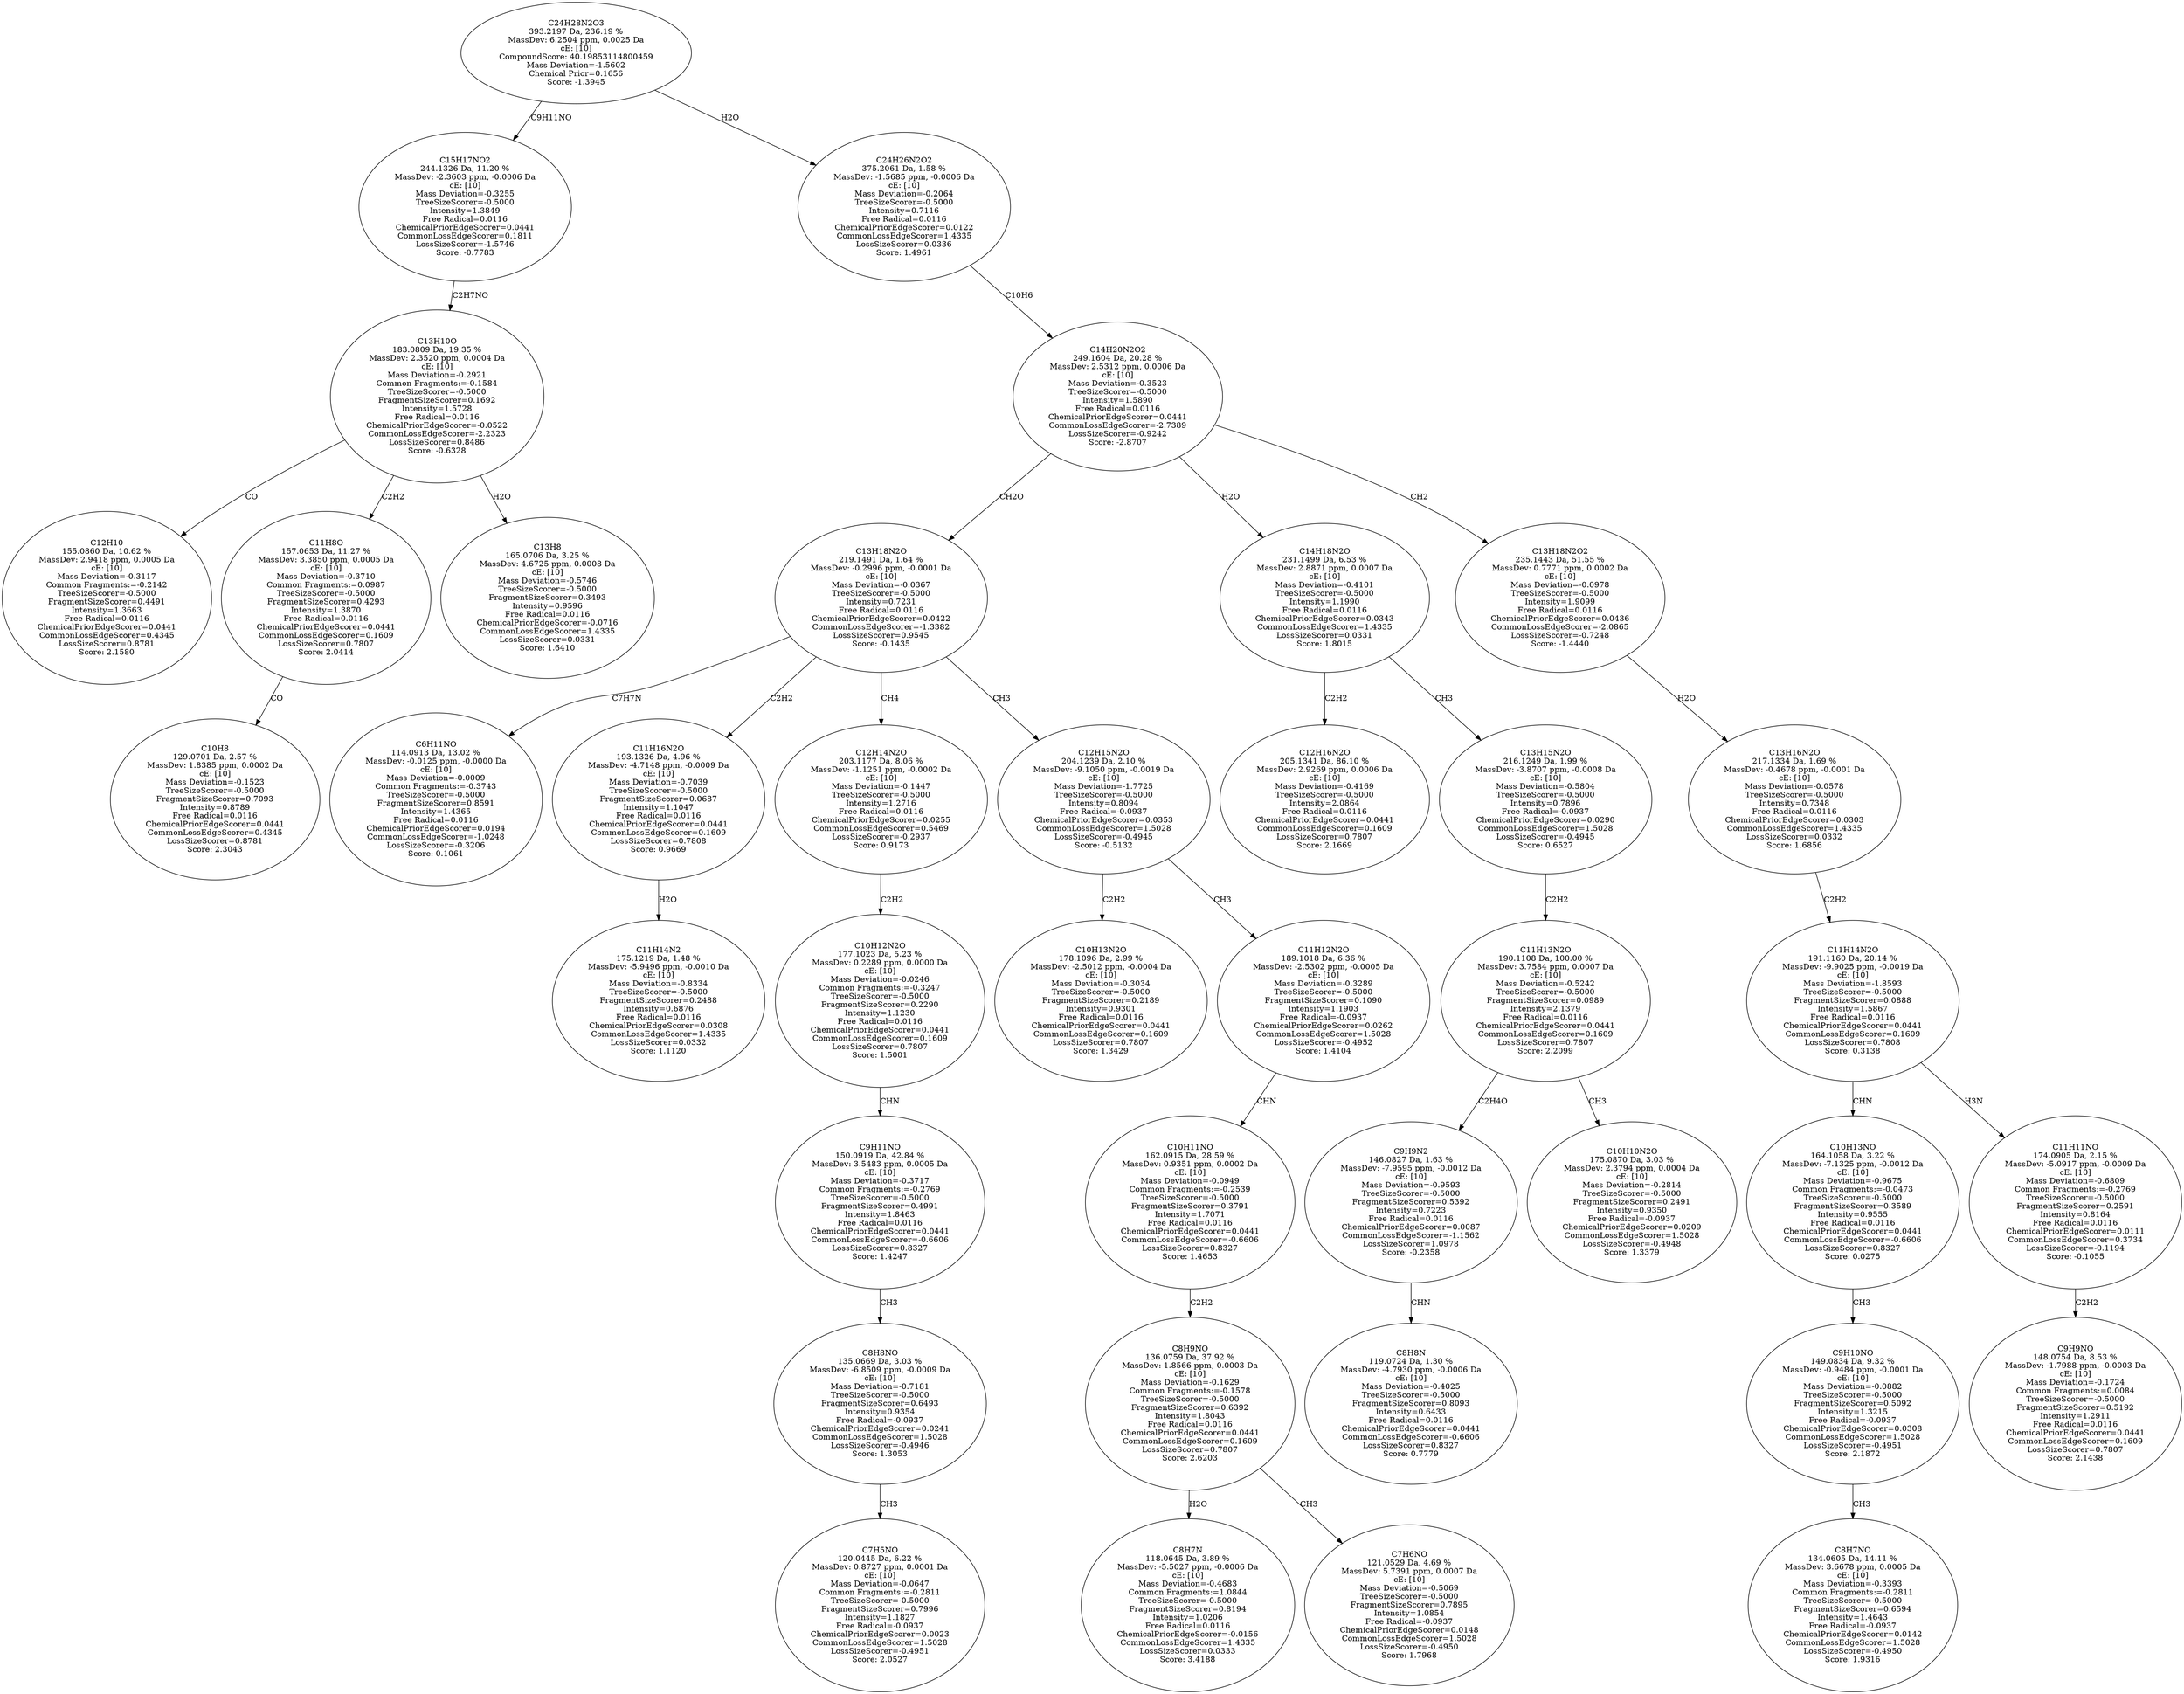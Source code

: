 strict digraph {
v1 [label="C12H10\n155.0860 Da, 10.62 %\nMassDev: 2.9418 ppm, 0.0005 Da\ncE: [10]\nMass Deviation=-0.3117\nCommon Fragments:=-0.2142\nTreeSizeScorer=-0.5000\nFragmentSizeScorer=0.4491\nIntensity=1.3663\nFree Radical=0.0116\nChemicalPriorEdgeScorer=0.0441\nCommonLossEdgeScorer=0.4345\nLossSizeScorer=0.8781\nScore: 2.1580"];
v2 [label="C10H8\n129.0701 Da, 2.57 %\nMassDev: 1.8385 ppm, 0.0002 Da\ncE: [10]\nMass Deviation=-0.1523\nTreeSizeScorer=-0.5000\nFragmentSizeScorer=0.7093\nIntensity=0.8789\nFree Radical=0.0116\nChemicalPriorEdgeScorer=0.0441\nCommonLossEdgeScorer=0.4345\nLossSizeScorer=0.8781\nScore: 2.3043"];
v3 [label="C11H8O\n157.0653 Da, 11.27 %\nMassDev: 3.3850 ppm, 0.0005 Da\ncE: [10]\nMass Deviation=-0.3710\nCommon Fragments:=0.0987\nTreeSizeScorer=-0.5000\nFragmentSizeScorer=0.4293\nIntensity=1.3870\nFree Radical=0.0116\nChemicalPriorEdgeScorer=0.0441\nCommonLossEdgeScorer=0.1609\nLossSizeScorer=0.7807\nScore: 2.0414"];
v4 [label="C13H8\n165.0706 Da, 3.25 %\nMassDev: 4.6725 ppm, 0.0008 Da\ncE: [10]\nMass Deviation=-0.5746\nTreeSizeScorer=-0.5000\nFragmentSizeScorer=0.3493\nIntensity=0.9596\nFree Radical=0.0116\nChemicalPriorEdgeScorer=-0.0716\nCommonLossEdgeScorer=1.4335\nLossSizeScorer=0.0331\nScore: 1.6410"];
v5 [label="C13H10O\n183.0809 Da, 19.35 %\nMassDev: 2.3520 ppm, 0.0004 Da\ncE: [10]\nMass Deviation=-0.2921\nCommon Fragments:=-0.1584\nTreeSizeScorer=-0.5000\nFragmentSizeScorer=0.1692\nIntensity=1.5728\nFree Radical=0.0116\nChemicalPriorEdgeScorer=-0.0522\nCommonLossEdgeScorer=-2.2323\nLossSizeScorer=0.8486\nScore: -0.6328"];
v6 [label="C15H17NO2\n244.1326 Da, 11.20 %\nMassDev: -2.3603 ppm, -0.0006 Da\ncE: [10]\nMass Deviation=-0.3255\nTreeSizeScorer=-0.5000\nIntensity=1.3849\nFree Radical=0.0116\nChemicalPriorEdgeScorer=0.0441\nCommonLossEdgeScorer=0.1811\nLossSizeScorer=-1.5746\nScore: -0.7783"];
v7 [label="C6H11NO\n114.0913 Da, 13.02 %\nMassDev: -0.0125 ppm, -0.0000 Da\ncE: [10]\nMass Deviation=-0.0009\nCommon Fragments:=-0.3743\nTreeSizeScorer=-0.5000\nFragmentSizeScorer=0.8591\nIntensity=1.4365\nFree Radical=0.0116\nChemicalPriorEdgeScorer=0.0194\nCommonLossEdgeScorer=-1.0248\nLossSizeScorer=-0.3206\nScore: 0.1061"];
v8 [label="C11H14N2\n175.1219 Da, 1.48 %\nMassDev: -5.9496 ppm, -0.0010 Da\ncE: [10]\nMass Deviation=-0.8334\nTreeSizeScorer=-0.5000\nFragmentSizeScorer=0.2488\nIntensity=0.6876\nFree Radical=0.0116\nChemicalPriorEdgeScorer=0.0308\nCommonLossEdgeScorer=1.4335\nLossSizeScorer=0.0332\nScore: 1.1120"];
v9 [label="C11H16N2O\n193.1326 Da, 4.96 %\nMassDev: -4.7148 ppm, -0.0009 Da\ncE: [10]\nMass Deviation=-0.7039\nTreeSizeScorer=-0.5000\nFragmentSizeScorer=0.0687\nIntensity=1.1047\nFree Radical=0.0116\nChemicalPriorEdgeScorer=0.0441\nCommonLossEdgeScorer=0.1609\nLossSizeScorer=0.7808\nScore: 0.9669"];
v10 [label="C7H5NO\n120.0445 Da, 6.22 %\nMassDev: 0.8727 ppm, 0.0001 Da\ncE: [10]\nMass Deviation=-0.0647\nCommon Fragments:=-0.2811\nTreeSizeScorer=-0.5000\nFragmentSizeScorer=0.7996\nIntensity=1.1827\nFree Radical=-0.0937\nChemicalPriorEdgeScorer=0.0023\nCommonLossEdgeScorer=1.5028\nLossSizeScorer=-0.4951\nScore: 2.0527"];
v11 [label="C8H8NO\n135.0669 Da, 3.03 %\nMassDev: -6.8509 ppm, -0.0009 Da\ncE: [10]\nMass Deviation=-0.7181\nTreeSizeScorer=-0.5000\nFragmentSizeScorer=0.6493\nIntensity=0.9354\nFree Radical=-0.0937\nChemicalPriorEdgeScorer=0.0241\nCommonLossEdgeScorer=1.5028\nLossSizeScorer=-0.4946\nScore: 1.3053"];
v12 [label="C9H11NO\n150.0919 Da, 42.84 %\nMassDev: 3.5483 ppm, 0.0005 Da\ncE: [10]\nMass Deviation=-0.3717\nCommon Fragments:=-0.2769\nTreeSizeScorer=-0.5000\nFragmentSizeScorer=0.4991\nIntensity=1.8463\nFree Radical=0.0116\nChemicalPriorEdgeScorer=0.0441\nCommonLossEdgeScorer=-0.6606\nLossSizeScorer=0.8327\nScore: 1.4247"];
v13 [label="C10H12N2O\n177.1023 Da, 5.23 %\nMassDev: 0.2289 ppm, 0.0000 Da\ncE: [10]\nMass Deviation=-0.0246\nCommon Fragments:=-0.3247\nTreeSizeScorer=-0.5000\nFragmentSizeScorer=0.2290\nIntensity=1.1230\nFree Radical=0.0116\nChemicalPriorEdgeScorer=0.0441\nCommonLossEdgeScorer=0.1609\nLossSizeScorer=0.7807\nScore: 1.5001"];
v14 [label="C12H14N2O\n203.1177 Da, 8.06 %\nMassDev: -1.1251 ppm, -0.0002 Da\ncE: [10]\nMass Deviation=-0.1447\nTreeSizeScorer=-0.5000\nIntensity=1.2716\nFree Radical=0.0116\nChemicalPriorEdgeScorer=0.0255\nCommonLossEdgeScorer=0.5469\nLossSizeScorer=-0.2937\nScore: 0.9173"];
v15 [label="C10H13N2O\n178.1096 Da, 2.99 %\nMassDev: -2.5012 ppm, -0.0004 Da\ncE: [10]\nMass Deviation=-0.3034\nTreeSizeScorer=-0.5000\nFragmentSizeScorer=0.2189\nIntensity=0.9301\nFree Radical=0.0116\nChemicalPriorEdgeScorer=0.0441\nCommonLossEdgeScorer=0.1609\nLossSizeScorer=0.7807\nScore: 1.3429"];
v16 [label="C8H7N\n118.0645 Da, 3.89 %\nMassDev: -5.5027 ppm, -0.0006 Da\ncE: [10]\nMass Deviation=-0.4683\nCommon Fragments:=1.0844\nTreeSizeScorer=-0.5000\nFragmentSizeScorer=0.8194\nIntensity=1.0206\nFree Radical=0.0116\nChemicalPriorEdgeScorer=-0.0156\nCommonLossEdgeScorer=1.4335\nLossSizeScorer=0.0333\nScore: 3.4188"];
v17 [label="C7H6NO\n121.0529 Da, 4.69 %\nMassDev: 5.7391 ppm, 0.0007 Da\ncE: [10]\nMass Deviation=-0.5069\nTreeSizeScorer=-0.5000\nFragmentSizeScorer=0.7895\nIntensity=1.0854\nFree Radical=-0.0937\nChemicalPriorEdgeScorer=0.0148\nCommonLossEdgeScorer=1.5028\nLossSizeScorer=-0.4950\nScore: 1.7968"];
v18 [label="C8H9NO\n136.0759 Da, 37.92 %\nMassDev: 1.8566 ppm, 0.0003 Da\ncE: [10]\nMass Deviation=-0.1629\nCommon Fragments:=-0.1578\nTreeSizeScorer=-0.5000\nFragmentSizeScorer=0.6392\nIntensity=1.8043\nFree Radical=0.0116\nChemicalPriorEdgeScorer=0.0441\nCommonLossEdgeScorer=0.1609\nLossSizeScorer=0.7807\nScore: 2.6203"];
v19 [label="C10H11NO\n162.0915 Da, 28.59 %\nMassDev: 0.9351 ppm, 0.0002 Da\ncE: [10]\nMass Deviation=-0.0949\nCommon Fragments:=-0.2539\nTreeSizeScorer=-0.5000\nFragmentSizeScorer=0.3791\nIntensity=1.7071\nFree Radical=0.0116\nChemicalPriorEdgeScorer=0.0441\nCommonLossEdgeScorer=-0.6606\nLossSizeScorer=0.8327\nScore: 1.4653"];
v20 [label="C11H12N2O\n189.1018 Da, 6.36 %\nMassDev: -2.5302 ppm, -0.0005 Da\ncE: [10]\nMass Deviation=-0.3289\nTreeSizeScorer=-0.5000\nFragmentSizeScorer=0.1090\nIntensity=1.1903\nFree Radical=-0.0937\nChemicalPriorEdgeScorer=0.0262\nCommonLossEdgeScorer=1.5028\nLossSizeScorer=-0.4952\nScore: 1.4104"];
v21 [label="C12H15N2O\n204.1239 Da, 2.10 %\nMassDev: -9.1050 ppm, -0.0019 Da\ncE: [10]\nMass Deviation=-1.7725\nTreeSizeScorer=-0.5000\nIntensity=0.8094\nFree Radical=-0.0937\nChemicalPriorEdgeScorer=0.0353\nCommonLossEdgeScorer=1.5028\nLossSizeScorer=-0.4945\nScore: -0.5132"];
v22 [label="C13H18N2O\n219.1491 Da, 1.64 %\nMassDev: -0.2996 ppm, -0.0001 Da\ncE: [10]\nMass Deviation=-0.0367\nTreeSizeScorer=-0.5000\nIntensity=0.7231\nFree Radical=0.0116\nChemicalPriorEdgeScorer=0.0422\nCommonLossEdgeScorer=-1.3382\nLossSizeScorer=0.9545\nScore: -0.1435"];
v23 [label="C12H16N2O\n205.1341 Da, 86.10 %\nMassDev: 2.9269 ppm, 0.0006 Da\ncE: [10]\nMass Deviation=-0.4169\nTreeSizeScorer=-0.5000\nIntensity=2.0864\nFree Radical=0.0116\nChemicalPriorEdgeScorer=0.0441\nCommonLossEdgeScorer=0.1609\nLossSizeScorer=0.7807\nScore: 2.1669"];
v24 [label="C8H8N\n119.0724 Da, 1.30 %\nMassDev: -4.7930 ppm, -0.0006 Da\ncE: [10]\nMass Deviation=-0.4025\nTreeSizeScorer=-0.5000\nFragmentSizeScorer=0.8093\nIntensity=0.6433\nFree Radical=0.0116\nChemicalPriorEdgeScorer=0.0441\nCommonLossEdgeScorer=-0.6606\nLossSizeScorer=0.8327\nScore: 0.7779"];
v25 [label="C9H9N2\n146.0827 Da, 1.63 %\nMassDev: -7.9595 ppm, -0.0012 Da\ncE: [10]\nMass Deviation=-0.9593\nTreeSizeScorer=-0.5000\nFragmentSizeScorer=0.5392\nIntensity=0.7223\nFree Radical=0.0116\nChemicalPriorEdgeScorer=0.0087\nCommonLossEdgeScorer=-1.1562\nLossSizeScorer=1.0978\nScore: -0.2358"];
v26 [label="C10H10N2O\n175.0870 Da, 3.03 %\nMassDev: 2.3794 ppm, 0.0004 Da\ncE: [10]\nMass Deviation=-0.2814\nTreeSizeScorer=-0.5000\nFragmentSizeScorer=0.2491\nIntensity=0.9350\nFree Radical=-0.0937\nChemicalPriorEdgeScorer=0.0209\nCommonLossEdgeScorer=1.5028\nLossSizeScorer=-0.4948\nScore: 1.3379"];
v27 [label="C11H13N2O\n190.1108 Da, 100.00 %\nMassDev: 3.7584 ppm, 0.0007 Da\ncE: [10]\nMass Deviation=-0.5242\nTreeSizeScorer=-0.5000\nFragmentSizeScorer=0.0989\nIntensity=2.1379\nFree Radical=0.0116\nChemicalPriorEdgeScorer=0.0441\nCommonLossEdgeScorer=0.1609\nLossSizeScorer=0.7807\nScore: 2.2099"];
v28 [label="C13H15N2O\n216.1249 Da, 1.99 %\nMassDev: -3.8707 ppm, -0.0008 Da\ncE: [10]\nMass Deviation=-0.5804\nTreeSizeScorer=-0.5000\nIntensity=0.7896\nFree Radical=-0.0937\nChemicalPriorEdgeScorer=0.0290\nCommonLossEdgeScorer=1.5028\nLossSizeScorer=-0.4945\nScore: 0.6527"];
v29 [label="C14H18N2O\n231.1499 Da, 6.53 %\nMassDev: 2.8871 ppm, 0.0007 Da\ncE: [10]\nMass Deviation=-0.4101\nTreeSizeScorer=-0.5000\nIntensity=1.1990\nFree Radical=0.0116\nChemicalPriorEdgeScorer=0.0343\nCommonLossEdgeScorer=1.4335\nLossSizeScorer=0.0331\nScore: 1.8015"];
v30 [label="C8H7NO\n134.0605 Da, 14.11 %\nMassDev: 3.6678 ppm, 0.0005 Da\ncE: [10]\nMass Deviation=-0.3393\nCommon Fragments:=-0.2811\nTreeSizeScorer=-0.5000\nFragmentSizeScorer=0.6594\nIntensity=1.4643\nFree Radical=-0.0937\nChemicalPriorEdgeScorer=0.0142\nCommonLossEdgeScorer=1.5028\nLossSizeScorer=-0.4950\nScore: 1.9316"];
v31 [label="C9H10NO\n149.0834 Da, 9.32 %\nMassDev: -0.9484 ppm, -0.0001 Da\ncE: [10]\nMass Deviation=-0.0882\nTreeSizeScorer=-0.5000\nFragmentSizeScorer=0.5092\nIntensity=1.3215\nFree Radical=-0.0937\nChemicalPriorEdgeScorer=0.0308\nCommonLossEdgeScorer=1.5028\nLossSizeScorer=-0.4951\nScore: 2.1872"];
v32 [label="C10H13NO\n164.1058 Da, 3.22 %\nMassDev: -7.1325 ppm, -0.0012 Da\ncE: [10]\nMass Deviation=-0.9675\nCommon Fragments:=-0.0473\nTreeSizeScorer=-0.5000\nFragmentSizeScorer=0.3589\nIntensity=0.9555\nFree Radical=0.0116\nChemicalPriorEdgeScorer=0.0441\nCommonLossEdgeScorer=-0.6606\nLossSizeScorer=0.8327\nScore: 0.0275"];
v33 [label="C9H9NO\n148.0754 Da, 8.53 %\nMassDev: -1.7988 ppm, -0.0003 Da\ncE: [10]\nMass Deviation=-0.1724\nCommon Fragments:=0.0084\nTreeSizeScorer=-0.5000\nFragmentSizeScorer=0.5192\nIntensity=1.2911\nFree Radical=0.0116\nChemicalPriorEdgeScorer=0.0441\nCommonLossEdgeScorer=0.1609\nLossSizeScorer=0.7807\nScore: 2.1438"];
v34 [label="C11H11NO\n174.0905 Da, 2.15 %\nMassDev: -5.0917 ppm, -0.0009 Da\ncE: [10]\nMass Deviation=-0.6809\nCommon Fragments:=-0.2769\nTreeSizeScorer=-0.5000\nFragmentSizeScorer=0.2591\nIntensity=0.8164\nFree Radical=0.0116\nChemicalPriorEdgeScorer=0.0111\nCommonLossEdgeScorer=0.3734\nLossSizeScorer=-0.1194\nScore: -0.1055"];
v35 [label="C11H14N2O\n191.1160 Da, 20.14 %\nMassDev: -9.9025 ppm, -0.0019 Da\ncE: [10]\nMass Deviation=-1.8593\nTreeSizeScorer=-0.5000\nFragmentSizeScorer=0.0888\nIntensity=1.5867\nFree Radical=0.0116\nChemicalPriorEdgeScorer=0.0441\nCommonLossEdgeScorer=0.1609\nLossSizeScorer=0.7808\nScore: 0.3138"];
v36 [label="C13H16N2O\n217.1334 Da, 1.69 %\nMassDev: -0.4678 ppm, -0.0001 Da\ncE: [10]\nMass Deviation=-0.0578\nTreeSizeScorer=-0.5000\nIntensity=0.7348\nFree Radical=0.0116\nChemicalPriorEdgeScorer=0.0303\nCommonLossEdgeScorer=1.4335\nLossSizeScorer=0.0332\nScore: 1.6856"];
v37 [label="C13H18N2O2\n235.1443 Da, 51.55 %\nMassDev: 0.7771 ppm, 0.0002 Da\ncE: [10]\nMass Deviation=-0.0978\nTreeSizeScorer=-0.5000\nIntensity=1.9099\nFree Radical=0.0116\nChemicalPriorEdgeScorer=0.0436\nCommonLossEdgeScorer=-2.0865\nLossSizeScorer=-0.7248\nScore: -1.4440"];
v38 [label="C14H20N2O2\n249.1604 Da, 20.28 %\nMassDev: 2.5312 ppm, 0.0006 Da\ncE: [10]\nMass Deviation=-0.3523\nTreeSizeScorer=-0.5000\nIntensity=1.5890\nFree Radical=0.0116\nChemicalPriorEdgeScorer=0.0441\nCommonLossEdgeScorer=-2.7389\nLossSizeScorer=-0.9242\nScore: -2.8707"];
v39 [label="C24H26N2O2\n375.2061 Da, 1.58 %\nMassDev: -1.5685 ppm, -0.0006 Da\ncE: [10]\nMass Deviation=-0.2064\nTreeSizeScorer=-0.5000\nIntensity=0.7116\nFree Radical=0.0116\nChemicalPriorEdgeScorer=0.0122\nCommonLossEdgeScorer=1.4335\nLossSizeScorer=0.0336\nScore: 1.4961"];
v40 [label="C24H28N2O3\n393.2197 Da, 236.19 %\nMassDev: 6.2504 ppm, 0.0025 Da\ncE: [10]\nCompoundScore: 40.19853114800459\nMass Deviation=-1.5602\nChemical Prior=0.1656\nScore: -1.3945"];
v5 -> v1 [label="CO"];
v3 -> v2 [label="CO"];
v5 -> v3 [label="C2H2"];
v5 -> v4 [label="H2O"];
v6 -> v5 [label="C2H7NO"];
v40 -> v6 [label="C9H11NO"];
v22 -> v7 [label="C7H7N"];
v9 -> v8 [label="H2O"];
v22 -> v9 [label="C2H2"];
v11 -> v10 [label="CH3"];
v12 -> v11 [label="CH3"];
v13 -> v12 [label="CHN"];
v14 -> v13 [label="C2H2"];
v22 -> v14 [label="CH4"];
v21 -> v15 [label="C2H2"];
v18 -> v16 [label="H2O"];
v18 -> v17 [label="CH3"];
v19 -> v18 [label="C2H2"];
v20 -> v19 [label="CHN"];
v21 -> v20 [label="CH3"];
v22 -> v21 [label="CH3"];
v38 -> v22 [label="CH2O"];
v29 -> v23 [label="C2H2"];
v25 -> v24 [label="CHN"];
v27 -> v25 [label="C2H4O"];
v27 -> v26 [label="CH3"];
v28 -> v27 [label="C2H2"];
v29 -> v28 [label="CH3"];
v38 -> v29 [label="H2O"];
v31 -> v30 [label="CH3"];
v32 -> v31 [label="CH3"];
v35 -> v32 [label="CHN"];
v34 -> v33 [label="C2H2"];
v35 -> v34 [label="H3N"];
v36 -> v35 [label="C2H2"];
v37 -> v36 [label="H2O"];
v38 -> v37 [label="CH2"];
v39 -> v38 [label="C10H6"];
v40 -> v39 [label="H2O"];
}